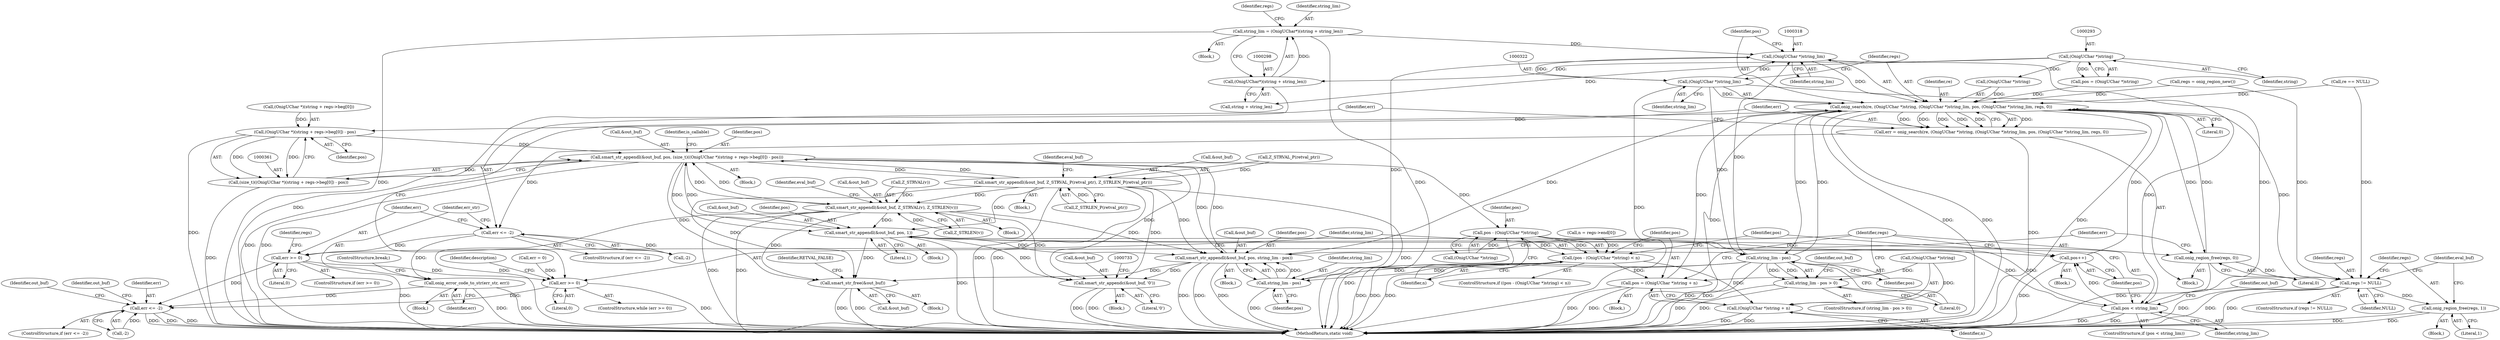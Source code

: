 digraph "0_php-src_5b597a2e5b28e2d5a52fc1be13f425f08f47cb62?w=1_1@pointer" {
"1000295" [label="(Call,string_lim = (OnigUChar*)(string + string_len))"];
"1000297" [label="(Call,(OnigUChar*)(string + string_len))"];
"1000292" [label="(Call,(OnigUChar *)string)"];
"1000317" [label="(Call,(OnigUChar *)string_lim)"];
"1000312" [label="(Call,onig_search(re, (OnigUChar *)string, (OnigUChar *)string_lim, pos, (OnigUChar *)string_lim, regs, 0))"];
"1000310" [label="(Call,err = onig_search(re, (OnigUChar *)string, (OnigUChar *)string_lim, pos, (OnigUChar *)string_lim, regs, 0))"];
"1000327" [label="(Call,err <= -2)"];
"1000333" [label="(Call,onig_error_code_to_str(err_str, err))"];
"1000716" [label="(Call,err <= -2)"];
"1000338" [label="(Call,err >= 0)"];
"1000306" [label="(Call,err >= 0)"];
"1000362" [label="(Call,(OnigUChar *)(string + regs->beg[0]) - pos)"];
"1000356" [label="(Call,smart_str_appendl(&out_buf, pos, (size_t)((OnigUChar *)(string + regs->beg[0]) - pos)))"];
"1000588" [label="(Call,smart_str_appendl(&out_buf, Z_STRVAL_P(retval_ptr), Z_STRLEN_P(retval_ptr)))"];
"1000628" [label="(Call,smart_str_appendl(&out_buf, Z_STRVAL(v), Z_STRLEN(v)))"];
"1000673" [label="(Call,smart_str_appendl(&out_buf, pos, 1))"];
"1000678" [label="(Call,pos++)"];
"1000689" [label="(Call,smart_str_appendl(&out_buf, pos, string_lim - pos))"];
"1000721" [label="(Call,smart_str_free(&out_buf))"];
"1000727" [label="(Call,smart_str_appendc(&out_buf, '\0'))"];
"1000652" [label="(Call,pos - (OnigUChar *)string)"];
"1000651" [label="(Call,(pos - (OnigUChar *)string) < n)"];
"1000659" [label="(Call,pos = (OnigUChar *)string + n)"];
"1000661" [label="(Call,(OnigUChar *)string + n)"];
"1000669" [label="(Call,pos < string_lim)"];
"1000360" [label="(Call,(size_t)((OnigUChar *)(string + regs->beg[0]) - pos))"];
"1000684" [label="(Call,string_lim - pos)"];
"1000683" [label="(Call,string_lim - pos > 0)"];
"1000693" [label="(Call,string_lim - pos)"];
"1000696" [label="(Call,onig_region_free(regs, 0))"];
"1000705" [label="(Call,regs != NULL)"];
"1000709" [label="(Call,onig_region_free(regs, 1))"];
"1000321" [label="(Call,(OnigUChar *)string_lim)"];
"1000629" [label="(Call,&out_buf)"];
"1000660" [label="(Identifier,pos)"];
"1000694" [label="(Identifier,string_lim)"];
"1000657" [label="(Identifier,n)"];
"1000359" [label="(Identifier,pos)"];
"1000668" [label="(ControlStructure,if (pos < string_lim))"];
"1000651" [label="(Call,(pos - (OnigUChar *)string) < n)"];
"1000727" [label="(Call,smart_str_appendc(&out_buf, '\0'))"];
"1000597" [label="(Identifier,eval_buf)"];
"1000722" [label="(Call,&out_buf)"];
"1000706" [label="(Identifier,regs)"];
"1000685" [label="(Identifier,string_lim)"];
"1000693" [label="(Call,string_lim - pos)"];
"1000257" [label="(Call,re == NULL)"];
"1000335" [label="(Identifier,err)"];
"1000357" [label="(Call,&out_buf)"];
"1000704" [label="(ControlStructure,if (regs != NULL))"];
"1000689" [label="(Call,smart_str_appendl(&out_buf, pos, string_lim - pos))"];
"1000690" [label="(Call,&out_buf)"];
"1000710" [label="(Identifier,regs)"];
"1000302" [label="(Call,regs = onig_region_new())"];
"1000375" [label="(Identifier,is_callable)"];
"1000675" [label="(Identifier,out_buf)"];
"1000676" [label="(Identifier,pos)"];
"1000362" [label="(Call,(OnigUChar *)(string + regs->beg[0]) - pos)"];
"1000297" [label="(Call,(OnigUChar*)(string + string_len))"];
"1000312" [label="(Call,onig_search(re, (OnigUChar *)string, (OnigUChar *)string_lim, pos, (OnigUChar *)string_lim, regs, 0))"];
"1000691" [label="(Identifier,out_buf)"];
"1000325" [label="(Literal,0)"];
"1000308" [label="(Literal,0)"];
"1000683" [label="(Call,string_lim - pos > 0)"];
"1000743" [label="(MethodReturn,static void)"];
"1000628" [label="(Call,smart_str_appendl(&out_buf, Z_STRVAL(v), Z_STRLEN(v)))"];
"1000339" [label="(Identifier,err)"];
"1000662" [label="(Call,(OnigUChar *)string)"];
"1000700" [label="(Identifier,description)"];
"1000679" [label="(Identifier,pos)"];
"1000299" [label="(Call,string + string_len)"];
"1000336" [label="(ControlStructure,break;)"];
"1000669" [label="(Call,pos < string_lim)"];
"1000682" [label="(ControlStructure,if (string_lim - pos > 0))"];
"1000678" [label="(Call,pos++)"];
"1000671" [label="(Identifier,string_lim)"];
"1000329" [label="(Call,-2)"];
"1000324" [label="(Identifier,regs)"];
"1000333" [label="(Call,onig_error_code_to_str(err_str, err))"];
"1000726" [label="(Block,)"];
"1000677" [label="(Literal,1)"];
"1000327" [label="(Call,err <= -2)"];
"1000659" [label="(Call,pos = (OnigUChar *)string + n)"];
"1000341" [label="(Block,)"];
"1000588" [label="(Call,smart_str_appendl(&out_buf, Z_STRVAL_P(retval_ptr), Z_STRLEN_P(retval_ptr)))"];
"1000715" [label="(ControlStructure,if (err <= -2))"];
"1000672" [label="(Block,)"];
"1000117" [label="(Block,)"];
"1000692" [label="(Identifier,pos)"];
"1000721" [label="(Call,smart_str_free(&out_buf))"];
"1000306" [label="(Call,err >= 0)"];
"1000326" [label="(ControlStructure,if (err <= -2))"];
"1000323" [label="(Identifier,string_lim)"];
"1000303" [label="(Identifier,regs)"];
"1000287" [label="(Call,err = 0)"];
"1000334" [label="(Identifier,err_str)"];
"1000305" [label="(ControlStructure,while (err >= 0))"];
"1000643" [label="(Call,n = regs->end[0])"];
"1000705" [label="(Call,regs != NULL)"];
"1000718" [label="(Call,-2)"];
"1000709" [label="(Call,onig_region_free(regs, 1))"];
"1000309" [label="(Block,)"];
"1000730" [label="(Literal,'\0')"];
"1000314" [label="(Call,(OnigUChar *)string)"];
"1000711" [label="(Literal,1)"];
"1000728" [label="(Call,&out_buf)"];
"1000337" [label="(ControlStructure,if (err >= 0))"];
"1000695" [label="(Identifier,pos)"];
"1000292" [label="(Call,(OnigUChar *)string)"];
"1000687" [label="(Literal,0)"];
"1000363" [label="(Call,(OnigUChar *)(string + regs->beg[0]))"];
"1000658" [label="(Block,)"];
"1000290" [label="(Call,pos = (OnigUChar *)string)"];
"1000650" [label="(ControlStructure,if ((pos - (OnigUChar *)string) < n))"];
"1000654" [label="(Call,(OnigUChar *)string)"];
"1000667" [label="(Block,)"];
"1000346" [label="(Identifier,regs)"];
"1000661" [label="(Call,(OnigUChar *)string + n)"];
"1000633" [label="(Call,Z_STRLEN(v))"];
"1000617" [label="(Block,)"];
"1000665" [label="(Identifier,n)"];
"1000729" [label="(Identifier,out_buf)"];
"1000591" [label="(Call,Z_STRVAL_P(retval_ptr))"];
"1000684" [label="(Call,string_lim - pos)"];
"1000320" [label="(Identifier,pos)"];
"1000294" [label="(Identifier,string)"];
"1000338" [label="(Call,err >= 0)"];
"1000653" [label="(Identifier,pos)"];
"1000696" [label="(Call,onig_region_free(regs, 0))"];
"1000321" [label="(Call,(OnigUChar *)string_lim)"];
"1000372" [label="(Identifier,pos)"];
"1000589" [label="(Call,&out_buf)"];
"1000670" [label="(Identifier,pos)"];
"1000584" [label="(Block,)"];
"1000313" [label="(Identifier,re)"];
"1000724" [label="(Identifier,RETVAL_FALSE)"];
"1000295" [label="(Call,string_lim = (OnigUChar*)(string + string_len))"];
"1000296" [label="(Identifier,string_lim)"];
"1000714" [label="(Identifier,eval_buf)"];
"1000708" [label="(Block,)"];
"1000723" [label="(Identifier,out_buf)"];
"1000686" [label="(Identifier,pos)"];
"1000707" [label="(Identifier,NULL)"];
"1000311" [label="(Identifier,err)"];
"1000328" [label="(Identifier,err)"];
"1000674" [label="(Call,&out_buf)"];
"1000593" [label="(Call,Z_STRLEN_P(retval_ptr))"];
"1000716" [label="(Call,err <= -2)"];
"1000717" [label="(Identifier,err)"];
"1000356" [label="(Call,smart_str_appendl(&out_buf, pos, (size_t)((OnigUChar *)(string + regs->beg[0]) - pos)))"];
"1000319" [label="(Identifier,string_lim)"];
"1000331" [label="(Block,)"];
"1000698" [label="(Literal,0)"];
"1000340" [label="(Literal,0)"];
"1000631" [label="(Call,Z_STRVAL(v))"];
"1000720" [label="(Block,)"];
"1000317" [label="(Call,(OnigUChar *)string_lim)"];
"1000360" [label="(Call,(size_t)((OnigUChar *)(string + regs->beg[0]) - pos))"];
"1000673" [label="(Call,smart_str_appendl(&out_buf, pos, 1))"];
"1000307" [label="(Identifier,err)"];
"1000688" [label="(Block,)"];
"1000637" [label="(Identifier,eval_buf)"];
"1000697" [label="(Identifier,regs)"];
"1000652" [label="(Call,pos - (OnigUChar *)string)"];
"1000310" [label="(Call,err = onig_search(re, (OnigUChar *)string, (OnigUChar *)string_lim, pos, (OnigUChar *)string_lim, regs, 0))"];
"1000295" -> "1000117"  [label="AST: "];
"1000295" -> "1000297"  [label="CFG: "];
"1000296" -> "1000295"  [label="AST: "];
"1000297" -> "1000295"  [label="AST: "];
"1000303" -> "1000295"  [label="CFG: "];
"1000295" -> "1000743"  [label="DDG: "];
"1000295" -> "1000743"  [label="DDG: "];
"1000297" -> "1000295"  [label="DDG: "];
"1000295" -> "1000317"  [label="DDG: "];
"1000297" -> "1000299"  [label="CFG: "];
"1000298" -> "1000297"  [label="AST: "];
"1000299" -> "1000297"  [label="AST: "];
"1000297" -> "1000743"  [label="DDG: "];
"1000292" -> "1000297"  [label="DDG: "];
"1000292" -> "1000290"  [label="AST: "];
"1000292" -> "1000294"  [label="CFG: "];
"1000293" -> "1000292"  [label="AST: "];
"1000294" -> "1000292"  [label="AST: "];
"1000290" -> "1000292"  [label="CFG: "];
"1000292" -> "1000290"  [label="DDG: "];
"1000292" -> "1000299"  [label="DDG: "];
"1000292" -> "1000314"  [label="DDG: "];
"1000317" -> "1000312"  [label="AST: "];
"1000317" -> "1000319"  [label="CFG: "];
"1000318" -> "1000317"  [label="AST: "];
"1000319" -> "1000317"  [label="AST: "];
"1000320" -> "1000317"  [label="CFG: "];
"1000317" -> "1000312"  [label="DDG: "];
"1000684" -> "1000317"  [label="DDG: "];
"1000669" -> "1000317"  [label="DDG: "];
"1000693" -> "1000317"  [label="DDG: "];
"1000321" -> "1000317"  [label="DDG: "];
"1000317" -> "1000321"  [label="DDG: "];
"1000312" -> "1000310"  [label="AST: "];
"1000312" -> "1000325"  [label="CFG: "];
"1000313" -> "1000312"  [label="AST: "];
"1000314" -> "1000312"  [label="AST: "];
"1000320" -> "1000312"  [label="AST: "];
"1000321" -> "1000312"  [label="AST: "];
"1000324" -> "1000312"  [label="AST: "];
"1000325" -> "1000312"  [label="AST: "];
"1000310" -> "1000312"  [label="CFG: "];
"1000312" -> "1000743"  [label="DDG: "];
"1000312" -> "1000743"  [label="DDG: "];
"1000312" -> "1000743"  [label="DDG: "];
"1000312" -> "1000743"  [label="DDG: "];
"1000312" -> "1000310"  [label="DDG: "];
"1000312" -> "1000310"  [label="DDG: "];
"1000312" -> "1000310"  [label="DDG: "];
"1000312" -> "1000310"  [label="DDG: "];
"1000312" -> "1000310"  [label="DDG: "];
"1000312" -> "1000310"  [label="DDG: "];
"1000257" -> "1000312"  [label="DDG: "];
"1000314" -> "1000312"  [label="DDG: "];
"1000290" -> "1000312"  [label="DDG: "];
"1000659" -> "1000312"  [label="DDG: "];
"1000678" -> "1000312"  [label="DDG: "];
"1000684" -> "1000312"  [label="DDG: "];
"1000689" -> "1000312"  [label="DDG: "];
"1000321" -> "1000312"  [label="DDG: "];
"1000696" -> "1000312"  [label="DDG: "];
"1000302" -> "1000312"  [label="DDG: "];
"1000312" -> "1000362"  [label="DDG: "];
"1000312" -> "1000684"  [label="DDG: "];
"1000312" -> "1000696"  [label="DDG: "];
"1000312" -> "1000705"  [label="DDG: "];
"1000310" -> "1000309"  [label="AST: "];
"1000311" -> "1000310"  [label="AST: "];
"1000328" -> "1000310"  [label="CFG: "];
"1000310" -> "1000743"  [label="DDG: "];
"1000310" -> "1000327"  [label="DDG: "];
"1000327" -> "1000326"  [label="AST: "];
"1000327" -> "1000329"  [label="CFG: "];
"1000328" -> "1000327"  [label="AST: "];
"1000329" -> "1000327"  [label="AST: "];
"1000334" -> "1000327"  [label="CFG: "];
"1000339" -> "1000327"  [label="CFG: "];
"1000329" -> "1000327"  [label="DDG: "];
"1000327" -> "1000333"  [label="DDG: "];
"1000327" -> "1000338"  [label="DDG: "];
"1000333" -> "1000331"  [label="AST: "];
"1000333" -> "1000335"  [label="CFG: "];
"1000334" -> "1000333"  [label="AST: "];
"1000335" -> "1000333"  [label="AST: "];
"1000336" -> "1000333"  [label="CFG: "];
"1000333" -> "1000743"  [label="DDG: "];
"1000333" -> "1000743"  [label="DDG: "];
"1000333" -> "1000716"  [label="DDG: "];
"1000716" -> "1000715"  [label="AST: "];
"1000716" -> "1000718"  [label="CFG: "];
"1000717" -> "1000716"  [label="AST: "];
"1000718" -> "1000716"  [label="AST: "];
"1000723" -> "1000716"  [label="CFG: "];
"1000729" -> "1000716"  [label="CFG: "];
"1000716" -> "1000743"  [label="DDG: "];
"1000716" -> "1000743"  [label="DDG: "];
"1000716" -> "1000743"  [label="DDG: "];
"1000338" -> "1000716"  [label="DDG: "];
"1000306" -> "1000716"  [label="DDG: "];
"1000718" -> "1000716"  [label="DDG: "];
"1000338" -> "1000337"  [label="AST: "];
"1000338" -> "1000340"  [label="CFG: "];
"1000339" -> "1000338"  [label="AST: "];
"1000340" -> "1000338"  [label="AST: "];
"1000346" -> "1000338"  [label="CFG: "];
"1000685" -> "1000338"  [label="CFG: "];
"1000338" -> "1000743"  [label="DDG: "];
"1000338" -> "1000306"  [label="DDG: "];
"1000306" -> "1000305"  [label="AST: "];
"1000306" -> "1000308"  [label="CFG: "];
"1000307" -> "1000306"  [label="AST: "];
"1000308" -> "1000306"  [label="AST: "];
"1000311" -> "1000306"  [label="CFG: "];
"1000700" -> "1000306"  [label="CFG: "];
"1000306" -> "1000743"  [label="DDG: "];
"1000287" -> "1000306"  [label="DDG: "];
"1000362" -> "1000360"  [label="AST: "];
"1000362" -> "1000372"  [label="CFG: "];
"1000363" -> "1000362"  [label="AST: "];
"1000372" -> "1000362"  [label="AST: "];
"1000360" -> "1000362"  [label="CFG: "];
"1000362" -> "1000743"  [label="DDG: "];
"1000362" -> "1000356"  [label="DDG: "];
"1000362" -> "1000360"  [label="DDG: "];
"1000362" -> "1000360"  [label="DDG: "];
"1000363" -> "1000362"  [label="DDG: "];
"1000356" -> "1000341"  [label="AST: "];
"1000356" -> "1000360"  [label="CFG: "];
"1000357" -> "1000356"  [label="AST: "];
"1000359" -> "1000356"  [label="AST: "];
"1000360" -> "1000356"  [label="AST: "];
"1000375" -> "1000356"  [label="CFG: "];
"1000356" -> "1000743"  [label="DDG: "];
"1000356" -> "1000743"  [label="DDG: "];
"1000588" -> "1000356"  [label="DDG: "];
"1000628" -> "1000356"  [label="DDG: "];
"1000689" -> "1000356"  [label="DDG: "];
"1000673" -> "1000356"  [label="DDG: "];
"1000360" -> "1000356"  [label="DDG: "];
"1000356" -> "1000588"  [label="DDG: "];
"1000356" -> "1000628"  [label="DDG: "];
"1000356" -> "1000652"  [label="DDG: "];
"1000356" -> "1000673"  [label="DDG: "];
"1000356" -> "1000689"  [label="DDG: "];
"1000356" -> "1000721"  [label="DDG: "];
"1000356" -> "1000727"  [label="DDG: "];
"1000588" -> "1000584"  [label="AST: "];
"1000588" -> "1000593"  [label="CFG: "];
"1000589" -> "1000588"  [label="AST: "];
"1000591" -> "1000588"  [label="AST: "];
"1000593" -> "1000588"  [label="AST: "];
"1000597" -> "1000588"  [label="CFG: "];
"1000588" -> "1000743"  [label="DDG: "];
"1000588" -> "1000743"  [label="DDG: "];
"1000588" -> "1000743"  [label="DDG: "];
"1000591" -> "1000588"  [label="DDG: "];
"1000593" -> "1000588"  [label="DDG: "];
"1000588" -> "1000628"  [label="DDG: "];
"1000588" -> "1000673"  [label="DDG: "];
"1000588" -> "1000689"  [label="DDG: "];
"1000588" -> "1000721"  [label="DDG: "];
"1000588" -> "1000727"  [label="DDG: "];
"1000628" -> "1000617"  [label="AST: "];
"1000628" -> "1000633"  [label="CFG: "];
"1000629" -> "1000628"  [label="AST: "];
"1000631" -> "1000628"  [label="AST: "];
"1000633" -> "1000628"  [label="AST: "];
"1000637" -> "1000628"  [label="CFG: "];
"1000628" -> "1000743"  [label="DDG: "];
"1000628" -> "1000743"  [label="DDG: "];
"1000628" -> "1000743"  [label="DDG: "];
"1000631" -> "1000628"  [label="DDG: "];
"1000633" -> "1000628"  [label="DDG: "];
"1000628" -> "1000673"  [label="DDG: "];
"1000628" -> "1000689"  [label="DDG: "];
"1000628" -> "1000721"  [label="DDG: "];
"1000628" -> "1000727"  [label="DDG: "];
"1000673" -> "1000672"  [label="AST: "];
"1000673" -> "1000677"  [label="CFG: "];
"1000674" -> "1000673"  [label="AST: "];
"1000676" -> "1000673"  [label="AST: "];
"1000677" -> "1000673"  [label="AST: "];
"1000679" -> "1000673"  [label="CFG: "];
"1000673" -> "1000743"  [label="DDG: "];
"1000669" -> "1000673"  [label="DDG: "];
"1000673" -> "1000678"  [label="DDG: "];
"1000673" -> "1000689"  [label="DDG: "];
"1000673" -> "1000721"  [label="DDG: "];
"1000673" -> "1000727"  [label="DDG: "];
"1000678" -> "1000667"  [label="AST: "];
"1000678" -> "1000679"  [label="CFG: "];
"1000679" -> "1000678"  [label="AST: "];
"1000697" -> "1000678"  [label="CFG: "];
"1000678" -> "1000743"  [label="DDG: "];
"1000669" -> "1000678"  [label="DDG: "];
"1000689" -> "1000688"  [label="AST: "];
"1000689" -> "1000693"  [label="CFG: "];
"1000690" -> "1000689"  [label="AST: "];
"1000692" -> "1000689"  [label="AST: "];
"1000693" -> "1000689"  [label="AST: "];
"1000697" -> "1000689"  [label="CFG: "];
"1000689" -> "1000743"  [label="DDG: "];
"1000689" -> "1000743"  [label="DDG: "];
"1000689" -> "1000743"  [label="DDG: "];
"1000693" -> "1000689"  [label="DDG: "];
"1000693" -> "1000689"  [label="DDG: "];
"1000689" -> "1000721"  [label="DDG: "];
"1000689" -> "1000727"  [label="DDG: "];
"1000721" -> "1000720"  [label="AST: "];
"1000721" -> "1000722"  [label="CFG: "];
"1000722" -> "1000721"  [label="AST: "];
"1000724" -> "1000721"  [label="CFG: "];
"1000721" -> "1000743"  [label="DDG: "];
"1000721" -> "1000743"  [label="DDG: "];
"1000727" -> "1000726"  [label="AST: "];
"1000727" -> "1000730"  [label="CFG: "];
"1000728" -> "1000727"  [label="AST: "];
"1000730" -> "1000727"  [label="AST: "];
"1000733" -> "1000727"  [label="CFG: "];
"1000727" -> "1000743"  [label="DDG: "];
"1000727" -> "1000743"  [label="DDG: "];
"1000652" -> "1000651"  [label="AST: "];
"1000652" -> "1000654"  [label="CFG: "];
"1000653" -> "1000652"  [label="AST: "];
"1000654" -> "1000652"  [label="AST: "];
"1000657" -> "1000652"  [label="CFG: "];
"1000652" -> "1000743"  [label="DDG: "];
"1000652" -> "1000651"  [label="DDG: "];
"1000652" -> "1000651"  [label="DDG: "];
"1000654" -> "1000652"  [label="DDG: "];
"1000652" -> "1000669"  [label="DDG: "];
"1000651" -> "1000650"  [label="AST: "];
"1000651" -> "1000657"  [label="CFG: "];
"1000657" -> "1000651"  [label="AST: "];
"1000660" -> "1000651"  [label="CFG: "];
"1000670" -> "1000651"  [label="CFG: "];
"1000651" -> "1000743"  [label="DDG: "];
"1000651" -> "1000743"  [label="DDG: "];
"1000651" -> "1000743"  [label="DDG: "];
"1000643" -> "1000651"  [label="DDG: "];
"1000651" -> "1000659"  [label="DDG: "];
"1000651" -> "1000661"  [label="DDG: "];
"1000659" -> "1000658"  [label="AST: "];
"1000659" -> "1000661"  [label="CFG: "];
"1000660" -> "1000659"  [label="AST: "];
"1000661" -> "1000659"  [label="AST: "];
"1000697" -> "1000659"  [label="CFG: "];
"1000659" -> "1000743"  [label="DDG: "];
"1000659" -> "1000743"  [label="DDG: "];
"1000662" -> "1000659"  [label="DDG: "];
"1000661" -> "1000665"  [label="CFG: "];
"1000662" -> "1000661"  [label="AST: "];
"1000665" -> "1000661"  [label="AST: "];
"1000661" -> "1000743"  [label="DDG: "];
"1000661" -> "1000743"  [label="DDG: "];
"1000662" -> "1000661"  [label="DDG: "];
"1000669" -> "1000668"  [label="AST: "];
"1000669" -> "1000671"  [label="CFG: "];
"1000670" -> "1000669"  [label="AST: "];
"1000671" -> "1000669"  [label="AST: "];
"1000675" -> "1000669"  [label="CFG: "];
"1000679" -> "1000669"  [label="CFG: "];
"1000669" -> "1000743"  [label="DDG: "];
"1000669" -> "1000743"  [label="DDG: "];
"1000321" -> "1000669"  [label="DDG: "];
"1000361" -> "1000360"  [label="AST: "];
"1000360" -> "1000743"  [label="DDG: "];
"1000684" -> "1000683"  [label="AST: "];
"1000684" -> "1000686"  [label="CFG: "];
"1000685" -> "1000684"  [label="AST: "];
"1000686" -> "1000684"  [label="AST: "];
"1000687" -> "1000684"  [label="CFG: "];
"1000684" -> "1000743"  [label="DDG: "];
"1000684" -> "1000743"  [label="DDG: "];
"1000684" -> "1000683"  [label="DDG: "];
"1000684" -> "1000683"  [label="DDG: "];
"1000321" -> "1000684"  [label="DDG: "];
"1000684" -> "1000693"  [label="DDG: "];
"1000684" -> "1000693"  [label="DDG: "];
"1000683" -> "1000682"  [label="AST: "];
"1000683" -> "1000687"  [label="CFG: "];
"1000687" -> "1000683"  [label="AST: "];
"1000691" -> "1000683"  [label="CFG: "];
"1000697" -> "1000683"  [label="CFG: "];
"1000683" -> "1000743"  [label="DDG: "];
"1000683" -> "1000743"  [label="DDG: "];
"1000693" -> "1000695"  [label="CFG: "];
"1000694" -> "1000693"  [label="AST: "];
"1000695" -> "1000693"  [label="AST: "];
"1000693" -> "1000743"  [label="DDG: "];
"1000696" -> "1000309"  [label="AST: "];
"1000696" -> "1000698"  [label="CFG: "];
"1000697" -> "1000696"  [label="AST: "];
"1000698" -> "1000696"  [label="AST: "];
"1000307" -> "1000696"  [label="CFG: "];
"1000696" -> "1000743"  [label="DDG: "];
"1000696" -> "1000705"  [label="DDG: "];
"1000705" -> "1000704"  [label="AST: "];
"1000705" -> "1000707"  [label="CFG: "];
"1000706" -> "1000705"  [label="AST: "];
"1000707" -> "1000705"  [label="AST: "];
"1000710" -> "1000705"  [label="CFG: "];
"1000714" -> "1000705"  [label="CFG: "];
"1000705" -> "1000743"  [label="DDG: "];
"1000705" -> "1000743"  [label="DDG: "];
"1000705" -> "1000743"  [label="DDG: "];
"1000302" -> "1000705"  [label="DDG: "];
"1000257" -> "1000705"  [label="DDG: "];
"1000705" -> "1000709"  [label="DDG: "];
"1000709" -> "1000708"  [label="AST: "];
"1000709" -> "1000711"  [label="CFG: "];
"1000710" -> "1000709"  [label="AST: "];
"1000711" -> "1000709"  [label="AST: "];
"1000714" -> "1000709"  [label="CFG: "];
"1000709" -> "1000743"  [label="DDG: "];
"1000709" -> "1000743"  [label="DDG: "];
"1000321" -> "1000323"  [label="CFG: "];
"1000322" -> "1000321"  [label="AST: "];
"1000323" -> "1000321"  [label="AST: "];
"1000324" -> "1000321"  [label="CFG: "];
"1000321" -> "1000743"  [label="DDG: "];
}

